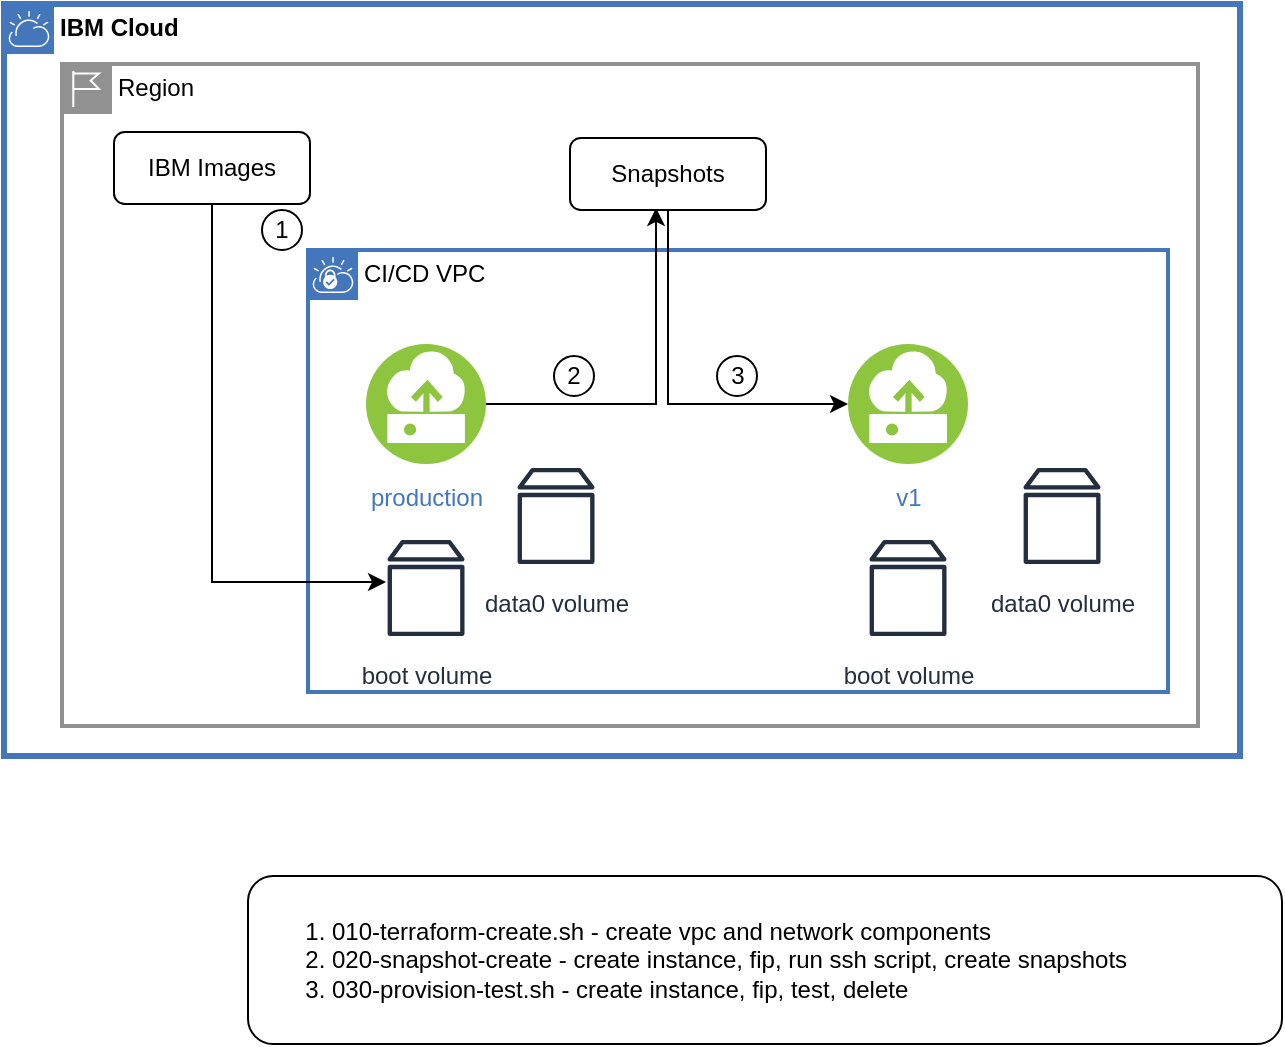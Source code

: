 <mxfile version="14.6.13" type="device"><diagram name="ci-cd-flow" id="1CB5cx8_JeUlbwj9NWCF"><mxGraphModel dx="1506" dy="1222" grid="0" gridSize="10" guides="1" tooltips="1" connect="1" arrows="1" fold="1" page="0" pageScale="1" pageWidth="1050" pageHeight="500" math="0" shadow="0"><root><mxCell id="YXbSlSoCFpEPn2D0rt0i-0"/><mxCell id="YXbSlSoCFpEPn2D0rt0i-1" parent="YXbSlSoCFpEPn2D0rt0i-0"/><mxCell id="YXbSlSoCFpEPn2D0rt0i-2" value="IBM Cloud" style="shape=mxgraph.ibm.box;prType=cloud;fontStyle=1;verticalAlign=top;align=left;spacingLeft=32;spacingTop=4;fillColor=none;rounded=0;whiteSpace=wrap;html=1;strokeColor=#4376BB;strokeWidth=3;dashed=0;container=0;spacing=-4;collapsible=0;expand=0;recursiveResize=0;" parent="YXbSlSoCFpEPn2D0rt0i-1" vertex="1"><mxGeometry x="-1" y="-20" width="618" height="376" as="geometry"/></mxCell><mxCell id="YXbSlSoCFpEPn2D0rt0i-3" value="Region" style="shape=mxgraph.ibm.box;prType=region;fontStyle=0;verticalAlign=top;align=left;spacingLeft=32;spacingTop=4;rounded=0;whiteSpace=wrap;html=1;strokeColor=#919191;strokeWidth=2;dashed=0;container=0;spacing=-4;collapsible=0;expand=0;recursiveResize=0;fillColor=none;" parent="YXbSlSoCFpEPn2D0rt0i-1" vertex="1"><mxGeometry x="28" y="10" width="568" height="331" as="geometry"/></mxCell><mxCell id="YXbSlSoCFpEPn2D0rt0i-13" value="CI/CD VPC" style="shape=mxgraph.ibm.box;prType=vpc;fontStyle=0;verticalAlign=top;align=left;spacingLeft=32;spacingTop=4;fillColor=none;rounded=0;whiteSpace=wrap;html=1;strokeColor=#4376BB;strokeWidth=2;dashed=0;container=0;spacing=-4;collapsible=0;expand=0;recursiveResize=0;" parent="YXbSlSoCFpEPn2D0rt0i-1" vertex="1"><mxGeometry x="151" y="103" width="430" height="221" as="geometry"/></mxCell><mxCell id="YXbSlSoCFpEPn2D0rt0i-4" value="production" style="aspect=fixed;perimeter=ellipsePerimeter;html=1;align=center;shadow=0;dashed=0;fontColor=#4277BB;labelBackgroundColor=#ffffff;fontSize=12;spacingTop=3;image;image=img/lib/ibm/vpc/Instance.svg;" parent="YXbSlSoCFpEPn2D0rt0i-1" vertex="1"><mxGeometry x="180" y="150" width="60" height="60" as="geometry"/></mxCell><mxCell id="YXbSlSoCFpEPn2D0rt0i-24" style="edgeStyle=orthogonalEdgeStyle;rounded=0;orthogonalLoop=1;jettySize=auto;html=1;entryX=0.439;entryY=0.972;entryDx=0;entryDy=0;entryPerimeter=0;exitX=1;exitY=0.5;exitDx=0;exitDy=0;" parent="YXbSlSoCFpEPn2D0rt0i-1" source="YXbSlSoCFpEPn2D0rt0i-4" target="YXbSlSoCFpEPn2D0rt0i-23" edge="1"><mxGeometry relative="1" as="geometry"/></mxCell><mxCell id="YXbSlSoCFpEPn2D0rt0i-9" value="boot volume" style="outlineConnect=0;fontColor=#232F3E;gradientColor=none;strokeColor=#232F3E;fillColor=#ffffff;dashed=0;verticalLabelPosition=bottom;verticalAlign=top;align=center;html=1;fontSize=12;fontStyle=0;aspect=fixed;shape=mxgraph.aws4.resourceIcon;resIcon=mxgraph.aws4.volume;" parent="YXbSlSoCFpEPn2D0rt0i-1" vertex="1"><mxGeometry x="180" y="242" width="60" height="60" as="geometry"/></mxCell><mxCell id="YXbSlSoCFpEPn2D0rt0i-10" value="v1" style="aspect=fixed;perimeter=ellipsePerimeter;html=1;align=center;shadow=0;dashed=0;fontColor=#4277BB;labelBackgroundColor=#ffffff;fontSize=12;spacingTop=3;image;image=img/lib/ibm/vpc/Instance.svg;" parent="YXbSlSoCFpEPn2D0rt0i-1" vertex="1"><mxGeometry x="421" y="150" width="60" height="60" as="geometry"/></mxCell><mxCell id="YXbSlSoCFpEPn2D0rt0i-11" value="boot volume" style="outlineConnect=0;fontColor=#232F3E;gradientColor=none;strokeColor=#232F3E;fillColor=#ffffff;dashed=0;verticalLabelPosition=bottom;verticalAlign=top;align=center;html=1;fontSize=12;fontStyle=0;aspect=fixed;shape=mxgraph.aws4.resourceIcon;resIcon=mxgraph.aws4.volume;" parent="YXbSlSoCFpEPn2D0rt0i-1" vertex="1"><mxGeometry x="421" y="242" width="60" height="60" as="geometry"/></mxCell><mxCell id="YXbSlSoCFpEPn2D0rt0i-22" style="edgeStyle=orthogonalEdgeStyle;rounded=0;orthogonalLoop=1;jettySize=auto;html=1;entryX=0.167;entryY=0.45;entryDx=0;entryDy=0;entryPerimeter=0;" parent="YXbSlSoCFpEPn2D0rt0i-1" source="YXbSlSoCFpEPn2D0rt0i-21" target="YXbSlSoCFpEPn2D0rt0i-9" edge="1"><mxGeometry relative="1" as="geometry"><Array as="points"><mxPoint x="103" y="269"/></Array></mxGeometry></mxCell><mxCell id="YXbSlSoCFpEPn2D0rt0i-21" value="IBM Images" style="rounded=1;whiteSpace=wrap;html=1;" parent="YXbSlSoCFpEPn2D0rt0i-1" vertex="1"><mxGeometry x="54" y="44" width="98" height="36" as="geometry"/></mxCell><mxCell id="YXbSlSoCFpEPn2D0rt0i-32" style="edgeStyle=orthogonalEdgeStyle;rounded=0;orthogonalLoop=1;jettySize=auto;html=1;entryX=0;entryY=0.5;entryDx=0;entryDy=0;" parent="YXbSlSoCFpEPn2D0rt0i-1" source="YXbSlSoCFpEPn2D0rt0i-23" target="YXbSlSoCFpEPn2D0rt0i-10" edge="1"><mxGeometry relative="1" as="geometry"><mxPoint x="593" y="243" as="targetPoint"/><Array as="points"><mxPoint x="331" y="180"/></Array></mxGeometry></mxCell><mxCell id="YXbSlSoCFpEPn2D0rt0i-23" value="Snapshots" style="rounded=1;whiteSpace=wrap;html=1;" parent="YXbSlSoCFpEPn2D0rt0i-1" vertex="1"><mxGeometry x="282" y="47" width="98" height="36" as="geometry"/></mxCell><mxCell id="YXbSlSoCFpEPn2D0rt0i-29" value="1" style="ellipse;whiteSpace=wrap;html=1;aspect=fixed;fillColor=none;" parent="YXbSlSoCFpEPn2D0rt0i-1" vertex="1"><mxGeometry x="128" y="83" width="20" height="20" as="geometry"/></mxCell><mxCell id="YXbSlSoCFpEPn2D0rt0i-30" value="2" style="ellipse;whiteSpace=wrap;html=1;aspect=fixed;fillColor=none;" parent="YXbSlSoCFpEPn2D0rt0i-1" vertex="1"><mxGeometry x="274" y="156" width="20" height="20" as="geometry"/></mxCell><mxCell id="YXbSlSoCFpEPn2D0rt0i-31" value="3" style="ellipse;whiteSpace=wrap;html=1;aspect=fixed;fillColor=none;" parent="YXbSlSoCFpEPn2D0rt0i-1" vertex="1"><mxGeometry x="355.5" y="156" width="20" height="20" as="geometry"/></mxCell><mxCell id="YXbSlSoCFpEPn2D0rt0i-33" value="&lt;ol&gt;&lt;li&gt;010-terraform-create.sh - create vpc and network components&lt;/li&gt;&lt;li&gt;020-snapshot-create - create instance, fip, run ssh script, create snapshots&lt;/li&gt;&lt;li&gt;030-provision-test.sh - create instance, fip, test, delete&lt;br&gt;&lt;/li&gt;&lt;/ol&gt;" style="rounded=1;whiteSpace=wrap;html=1;align=left;" parent="YXbSlSoCFpEPn2D0rt0i-1" vertex="1"><mxGeometry x="121" y="416" width="517" height="84" as="geometry"/></mxCell><mxCell id="B4tu6lDgwtB6um8sBd0N-0" value="data0 volume" style="outlineConnect=0;fontColor=#232F3E;gradientColor=none;strokeColor=#232F3E;fillColor=#ffffff;dashed=0;verticalLabelPosition=bottom;verticalAlign=top;align=center;html=1;fontSize=12;fontStyle=0;aspect=fixed;shape=mxgraph.aws4.resourceIcon;resIcon=mxgraph.aws4.volume;" vertex="1" parent="YXbSlSoCFpEPn2D0rt0i-1"><mxGeometry x="245" y="206" width="60" height="60" as="geometry"/></mxCell><mxCell id="B4tu6lDgwtB6um8sBd0N-1" value="data0 volume" style="outlineConnect=0;fontColor=#232F3E;gradientColor=none;strokeColor=#232F3E;fillColor=#ffffff;dashed=0;verticalLabelPosition=bottom;verticalAlign=top;align=center;html=1;fontSize=12;fontStyle=0;aspect=fixed;shape=mxgraph.aws4.resourceIcon;resIcon=mxgraph.aws4.volume;" vertex="1" parent="YXbSlSoCFpEPn2D0rt0i-1"><mxGeometry x="498" y="206" width="60" height="60" as="geometry"/></mxCell></root></mxGraphModel></diagram></mxfile>